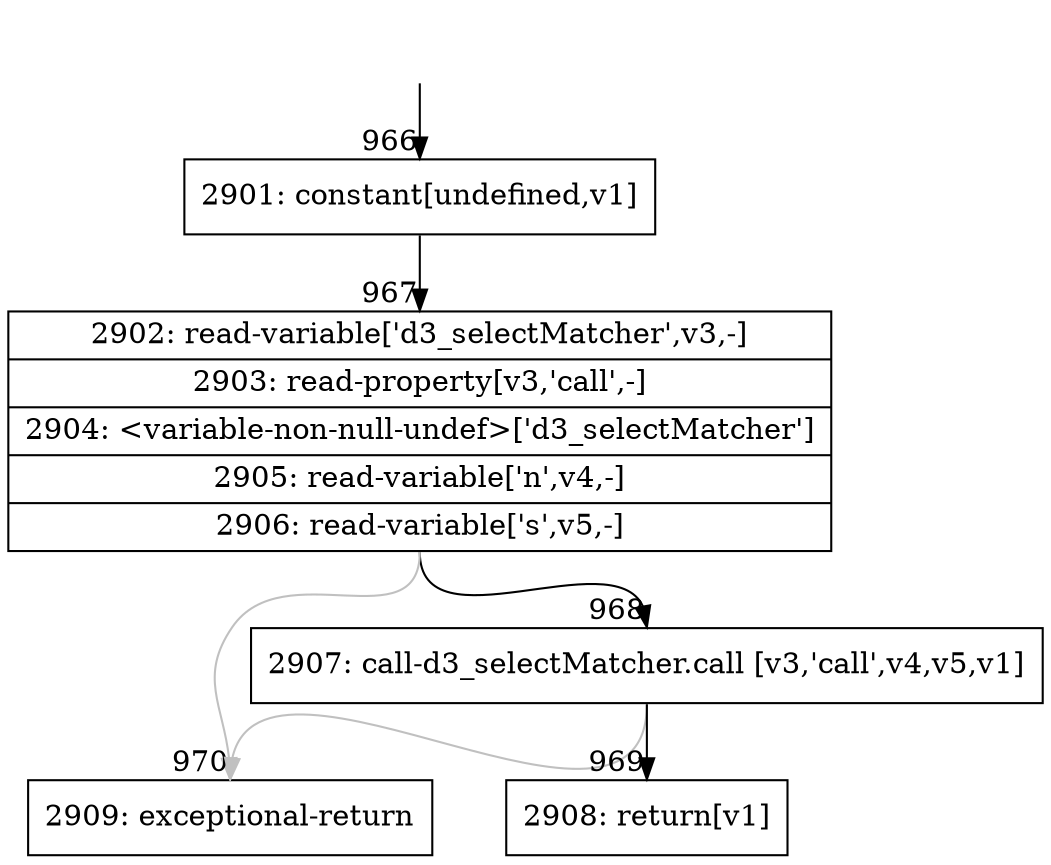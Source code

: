 digraph {
rankdir="TD"
BB_entry97[shape=none,label=""];
BB_entry97 -> BB966 [tailport=s, headport=n, headlabel="    966"]
BB966 [shape=record label="{2901: constant[undefined,v1]}" ] 
BB966 -> BB967 [tailport=s, headport=n, headlabel="      967"]
BB967 [shape=record label="{2902: read-variable['d3_selectMatcher',v3,-]|2903: read-property[v3,'call',-]|2904: \<variable-non-null-undef\>['d3_selectMatcher']|2905: read-variable['n',v4,-]|2906: read-variable['s',v5,-]}" ] 
BB967 -> BB968 [tailport=s, headport=n, headlabel="      968"]
BB967 -> BB970 [tailport=s, headport=n, color=gray, headlabel="      970"]
BB968 [shape=record label="{2907: call-d3_selectMatcher.call [v3,'call',v4,v5,v1]}" ] 
BB968 -> BB969 [tailport=s, headport=n, headlabel="      969"]
BB968 -> BB970 [tailport=s, headport=n, color=gray]
BB969 [shape=record label="{2908: return[v1]}" ] 
BB970 [shape=record label="{2909: exceptional-return}" ] 
//#$~ 568
}
